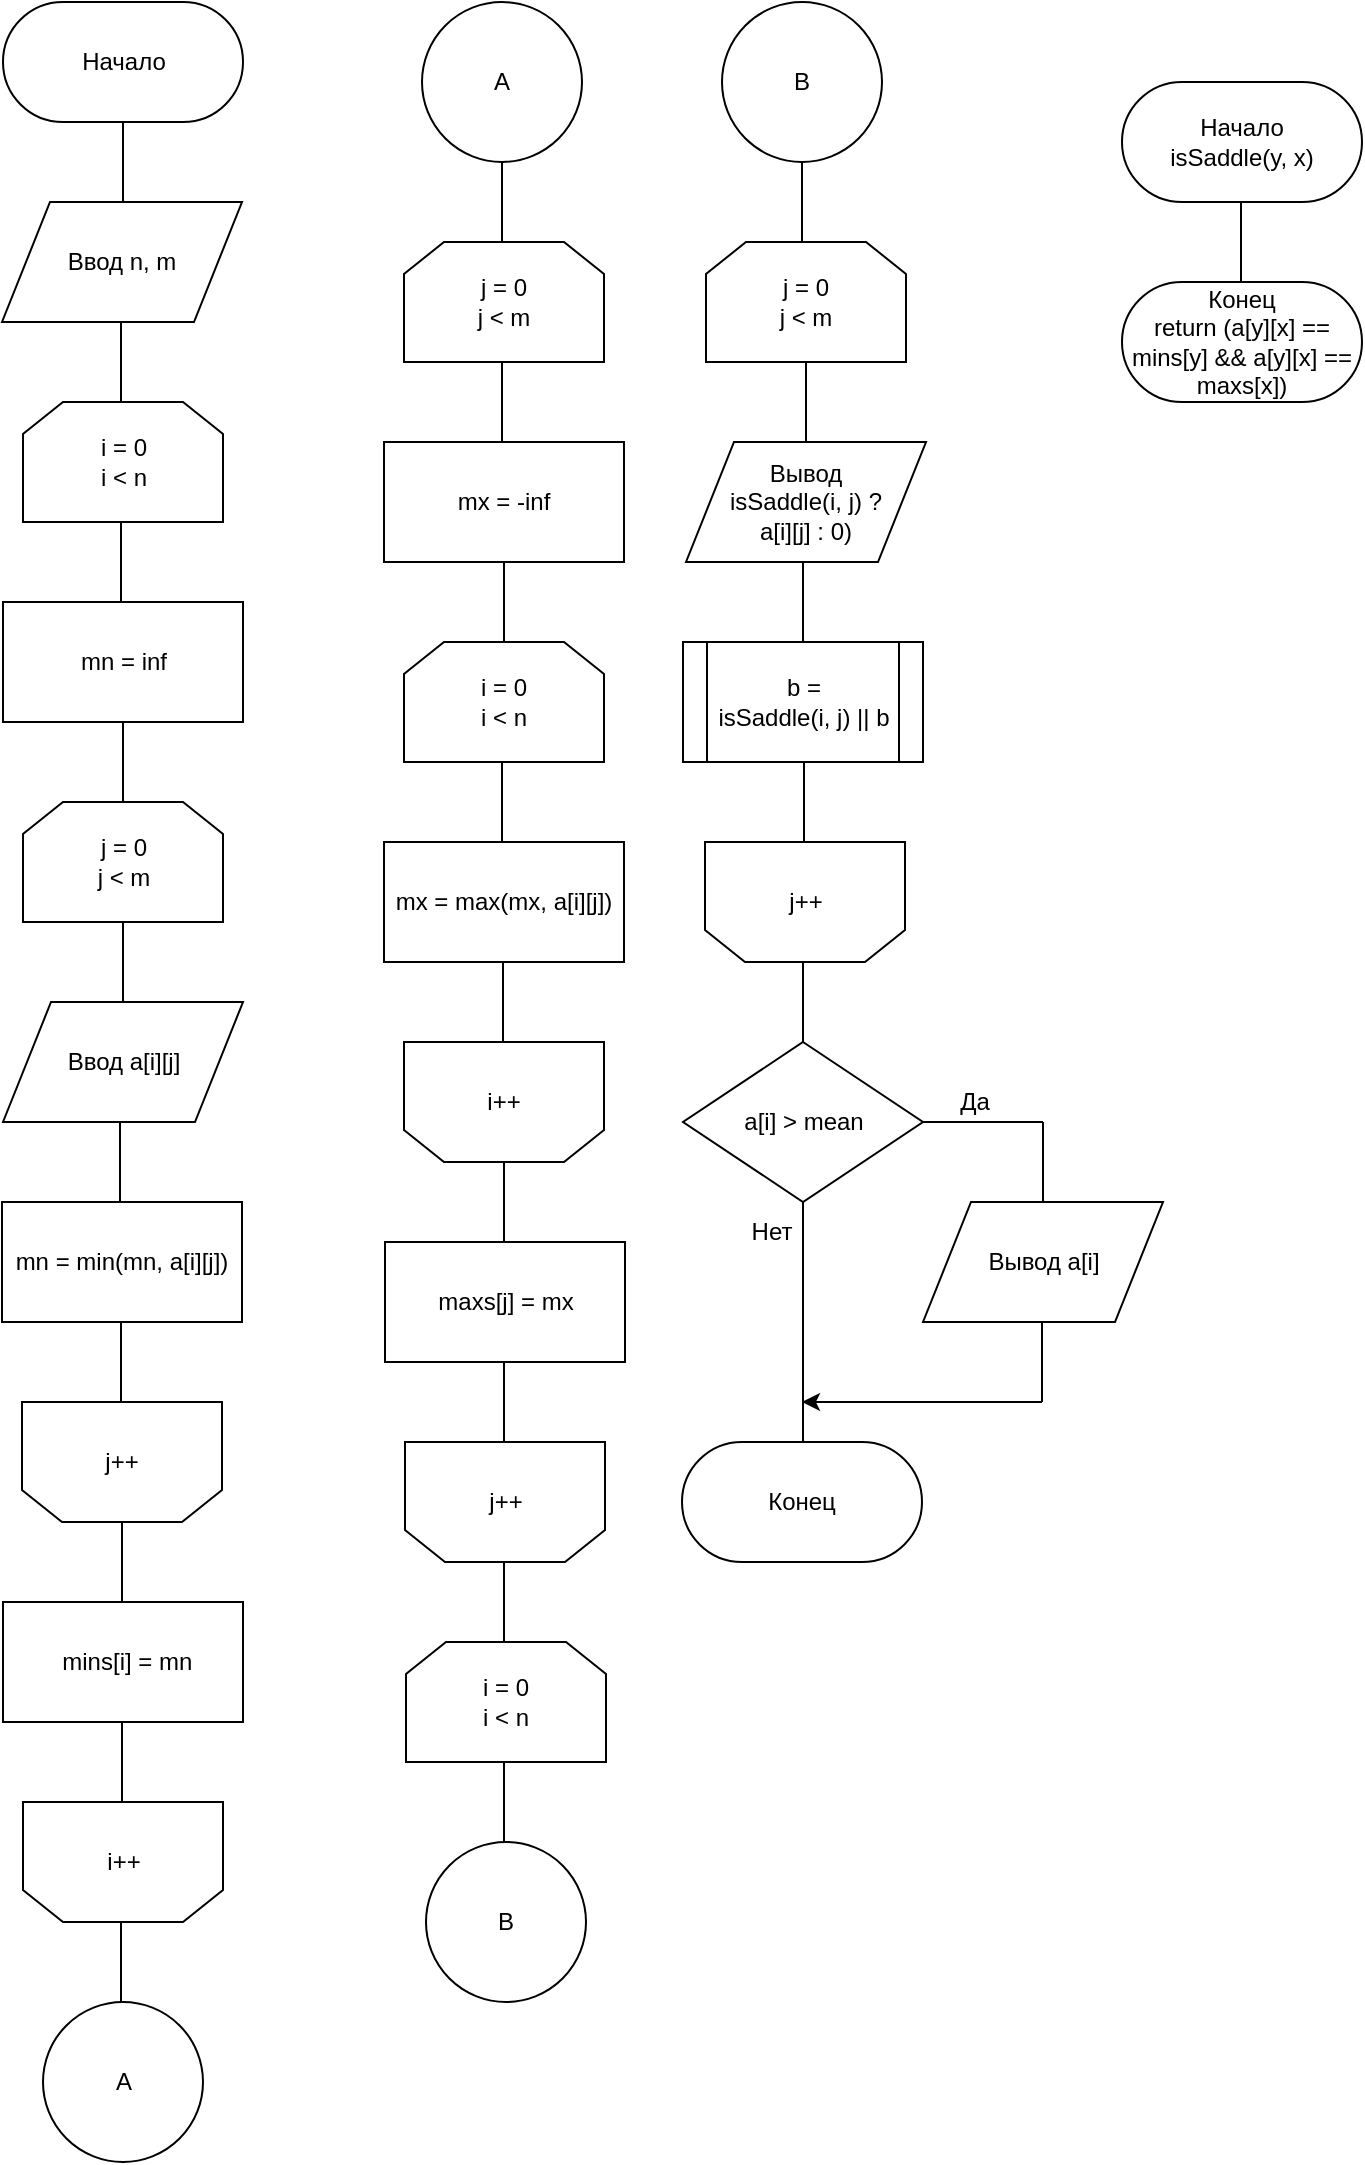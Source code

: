 <mxfile version="12.2.0" type="github" pages="1"><diagram id="o2NksAW0n7toOXg2DO-M" name="Page-1"><mxGraphModel dx="1536" dy="1905" grid="1" gridSize="10" guides="1" tooltips="1" connect="1" arrows="1" fold="1" page="1" pageScale="1" pageWidth="850" pageHeight="1100" math="0" shadow="0"><root><mxCell id="0"/><mxCell id="1" parent="0"/><mxCell id="7v7aDfIg69Rkg6nu2WdU-29" value="Начало" style="rounded=1;whiteSpace=wrap;html=1;arcSize=50;" vertex="1" parent="1"><mxGeometry x="120.5" y="-1080" width="120" height="60" as="geometry"/></mxCell><mxCell id="7v7aDfIg69Rkg6nu2WdU-30" value="" style="endArrow=none;html=1;entryX=0.5;entryY=1;entryDx=0;entryDy=0;exitX=0.5;exitY=0;exitDx=0;exitDy=0;" edge="1" parent="1"><mxGeometry width="50" height="50" relative="1" as="geometry"><mxPoint x="180.5" y="-980" as="sourcePoint"/><mxPoint x="180.5" y="-1020" as="targetPoint"/></mxGeometry></mxCell><mxCell id="7v7aDfIg69Rkg6nu2WdU-31" value="i = 0&lt;br&gt;i &amp;lt; n" style="shape=loopLimit;whiteSpace=wrap;html=1;" vertex="1" parent="1"><mxGeometry x="130.5" y="-880" width="100" height="60" as="geometry"/></mxCell><mxCell id="7v7aDfIg69Rkg6nu2WdU-32" value="" style="endArrow=none;html=1;entryX=0.5;entryY=1;entryDx=0;entryDy=0;exitX=0.5;exitY=0;exitDx=0;exitDy=0;" edge="1" parent="1"><mxGeometry width="50" height="50" relative="1" as="geometry"><mxPoint x="180.5" y="-680" as="sourcePoint"/><mxPoint x="180.5" y="-720" as="targetPoint"/></mxGeometry></mxCell><mxCell id="7v7aDfIg69Rkg6nu2WdU-33" value="j++" style="shape=loopLimit;whiteSpace=wrap;html=1;rounded=0;shadow=0;comic=0;gradientColor=none;align=center;rotation=0;direction=west;" vertex="1" parent="1"><mxGeometry x="130" y="-380" width="100" height="60" as="geometry"/></mxCell><mxCell id="7v7aDfIg69Rkg6nu2WdU-34" value="j = 0&lt;br&gt;j &amp;lt; m" style="shape=loopLimit;whiteSpace=wrap;html=1;" vertex="1" parent="1"><mxGeometry x="130.5" y="-680" width="100" height="60" as="geometry"/></mxCell><mxCell id="7v7aDfIg69Rkg6nu2WdU-35" value="" style="endArrow=none;html=1;entryX=0.5;entryY=1;entryDx=0;entryDy=0;exitX=0.5;exitY=0;exitDx=0;exitDy=0;" edge="1" parent="1"><mxGeometry width="50" height="50" relative="1" as="geometry"><mxPoint x="180.0" y="-180" as="sourcePoint"/><mxPoint x="180.0" y="-220" as="targetPoint"/></mxGeometry></mxCell><mxCell id="7v7aDfIg69Rkg6nu2WdU-36" value="i++" style="shape=loopLimit;whiteSpace=wrap;html=1;rounded=0;shadow=0;comic=0;gradientColor=none;align=center;rotation=0;direction=west;" vertex="1" parent="1"><mxGeometry x="130.5" y="-180" width="100" height="60" as="geometry"/></mxCell><mxCell id="7v7aDfIg69Rkg6nu2WdU-38" value="" style="endArrow=none;html=1;entryX=0.5;entryY=1;entryDx=0;entryDy=0;exitX=0.5;exitY=0;exitDx=0;exitDy=0;" edge="1" parent="1"><mxGeometry width="50" height="50" relative="1" as="geometry"><mxPoint x="180.5" y="-580.0" as="sourcePoint"/><mxPoint x="180.5" y="-620.0" as="targetPoint"/></mxGeometry></mxCell><mxCell id="7v7aDfIg69Rkg6nu2WdU-49" value="Конец" style="rounded=1;whiteSpace=wrap;html=1;arcSize=50;" vertex="1" parent="1"><mxGeometry x="460" y="-360" width="120" height="60" as="geometry"/></mxCell><mxCell id="7v7aDfIg69Rkg6nu2WdU-53" value="Ввод n, m" style="shape=parallelogram;perimeter=parallelogramPerimeter;whiteSpace=wrap;html=1;" vertex="1" parent="1"><mxGeometry x="120" y="-980" width="120" height="60" as="geometry"/></mxCell><mxCell id="7v7aDfIg69Rkg6nu2WdU-54" value="" style="endArrow=none;html=1;entryX=0.5;entryY=1;entryDx=0;entryDy=0;exitX=0.5;exitY=0;exitDx=0;exitDy=0;" edge="1" parent="1"><mxGeometry width="50" height="50" relative="1" as="geometry"><mxPoint x="179.5" y="-880" as="sourcePoint"/><mxPoint x="179.5" y="-920" as="targetPoint"/></mxGeometry></mxCell><mxCell id="7v7aDfIg69Rkg6nu2WdU-79" value="mn = inf" style="rounded=0;whiteSpace=wrap;html=1;" vertex="1" parent="1"><mxGeometry x="120.5" y="-780" width="120" height="60" as="geometry"/></mxCell><mxCell id="7v7aDfIg69Rkg6nu2WdU-80" value="" style="endArrow=none;html=1;entryX=0.5;entryY=1;entryDx=0;entryDy=0;exitX=0.5;exitY=0;exitDx=0;exitDy=0;" edge="1" parent="1"><mxGeometry width="50" height="50" relative="1" as="geometry"><mxPoint x="179.5" y="-780.0" as="sourcePoint"/><mxPoint x="179.5" y="-820.0" as="targetPoint"/></mxGeometry></mxCell><mxCell id="7v7aDfIg69Rkg6nu2WdU-81" value="Ввод a[i][j]" style="shape=parallelogram;perimeter=parallelogramPerimeter;whiteSpace=wrap;html=1;" vertex="1" parent="1"><mxGeometry x="120.5" y="-580" width="120" height="60" as="geometry"/></mxCell><mxCell id="7v7aDfIg69Rkg6nu2WdU-82" value="mn = min(mn, a[i][j])" style="rounded=0;whiteSpace=wrap;html=1;" vertex="1" parent="1"><mxGeometry x="120" y="-480" width="120" height="60" as="geometry"/></mxCell><mxCell id="7v7aDfIg69Rkg6nu2WdU-83" value="" style="endArrow=none;html=1;entryX=0.5;entryY=1;entryDx=0;entryDy=0;exitX=0.5;exitY=0;exitDx=0;exitDy=0;" edge="1" parent="1"><mxGeometry width="50" height="50" relative="1" as="geometry"><mxPoint x="179" y="-480.0" as="sourcePoint"/><mxPoint x="179.0" y="-520.0" as="targetPoint"/></mxGeometry></mxCell><mxCell id="7v7aDfIg69Rkg6nu2WdU-84" value="" style="endArrow=none;html=1;entryX=0.5;entryY=1;entryDx=0;entryDy=0;exitX=0.5;exitY=0;exitDx=0;exitDy=0;" edge="1" parent="1"><mxGeometry width="50" height="50" relative="1" as="geometry"><mxPoint x="179.5" y="-380.0" as="sourcePoint"/><mxPoint x="179.5" y="-420.0" as="targetPoint"/></mxGeometry></mxCell><mxCell id="7v7aDfIg69Rkg6nu2WdU-85" value="&amp;nbsp;mins[i] = mn" style="rounded=0;whiteSpace=wrap;html=1;" vertex="1" parent="1"><mxGeometry x="120.5" y="-280" width="120" height="60" as="geometry"/></mxCell><mxCell id="7v7aDfIg69Rkg6nu2WdU-86" value="" style="endArrow=none;html=1;entryX=0.5;entryY=1;entryDx=0;entryDy=0;exitX=0.5;exitY=0;exitDx=0;exitDy=0;" edge="1" parent="1"><mxGeometry width="50" height="50" relative="1" as="geometry"><mxPoint x="180" y="-280.0" as="sourcePoint"/><mxPoint x="180.0" y="-320.0" as="targetPoint"/></mxGeometry></mxCell><mxCell id="7v7aDfIg69Rkg6nu2WdU-87" value="j = 0&lt;br&gt;j &amp;lt; m" style="shape=loopLimit;whiteSpace=wrap;html=1;" vertex="1" parent="1"><mxGeometry x="321" y="-960" width="100" height="60" as="geometry"/></mxCell><mxCell id="7v7aDfIg69Rkg6nu2WdU-88" value="" style="endArrow=none;html=1;entryX=0.5;entryY=1;entryDx=0;entryDy=0;exitX=0.5;exitY=0;exitDx=0;exitDy=0;" edge="1" parent="1"><mxGeometry width="50" height="50" relative="1" as="geometry"><mxPoint x="371" y="-760" as="sourcePoint"/><mxPoint x="371.0" y="-800" as="targetPoint"/></mxGeometry></mxCell><mxCell id="7v7aDfIg69Rkg6nu2WdU-89" value="i++" style="shape=loopLimit;whiteSpace=wrap;html=1;rounded=0;shadow=0;comic=0;gradientColor=none;align=center;rotation=0;direction=west;" vertex="1" parent="1"><mxGeometry x="321" y="-560" width="100" height="60" as="geometry"/></mxCell><mxCell id="7v7aDfIg69Rkg6nu2WdU-90" value="i = 0&lt;br&gt;i &amp;lt; n" style="shape=loopLimit;whiteSpace=wrap;html=1;" vertex="1" parent="1"><mxGeometry x="321" y="-760" width="100" height="60" as="geometry"/></mxCell><mxCell id="7v7aDfIg69Rkg6nu2WdU-91" value="" style="endArrow=none;html=1;entryX=0.5;entryY=1;entryDx=0;entryDy=0;exitX=0.5;exitY=0;exitDx=0;exitDy=0;" edge="1" parent="1"><mxGeometry width="50" height="50" relative="1" as="geometry"><mxPoint x="371.0" y="-360.0" as="sourcePoint"/><mxPoint x="371.0" y="-400.0" as="targetPoint"/></mxGeometry></mxCell><mxCell id="7v7aDfIg69Rkg6nu2WdU-92" value="j++" style="shape=loopLimit;whiteSpace=wrap;html=1;rounded=0;shadow=0;comic=0;gradientColor=none;align=center;rotation=0;direction=west;" vertex="1" parent="1"><mxGeometry x="321.5" y="-360" width="100" height="60" as="geometry"/></mxCell><mxCell id="7v7aDfIg69Rkg6nu2WdU-94" value="" style="endArrow=none;html=1;entryX=0.5;entryY=1;entryDx=0;entryDy=0;exitX=0.5;exitY=0;exitDx=0;exitDy=0;" edge="1" parent="1"><mxGeometry width="50" height="50" relative="1" as="geometry"><mxPoint x="179.5" y="-80" as="sourcePoint"/><mxPoint x="179.5" y="-120" as="targetPoint"/></mxGeometry></mxCell><mxCell id="7v7aDfIg69Rkg6nu2WdU-95" value="mx = -inf" style="rounded=0;whiteSpace=wrap;html=1;" vertex="1" parent="1"><mxGeometry x="311" y="-860" width="120" height="60" as="geometry"/></mxCell><mxCell id="7v7aDfIg69Rkg6nu2WdU-96" value="" style="endArrow=none;html=1;entryX=0.5;entryY=1;entryDx=0;entryDy=0;exitX=0.5;exitY=0;exitDx=0;exitDy=0;" edge="1" parent="1"><mxGeometry width="50" height="50" relative="1" as="geometry"><mxPoint x="370" y="-860.0" as="sourcePoint"/><mxPoint x="370.0" y="-900.0" as="targetPoint"/></mxGeometry></mxCell><mxCell id="7v7aDfIg69Rkg6nu2WdU-98" value="mx = max(mx, a[i][j])" style="rounded=0;whiteSpace=wrap;html=1;" vertex="1" parent="1"><mxGeometry x="311" y="-660" width="120" height="60" as="geometry"/></mxCell><mxCell id="7v7aDfIg69Rkg6nu2WdU-99" value="" style="endArrow=none;html=1;entryX=0.5;entryY=1;entryDx=0;entryDy=0;exitX=0.5;exitY=0;exitDx=0;exitDy=0;" edge="1" parent="1"><mxGeometry width="50" height="50" relative="1" as="geometry"><mxPoint x="370" y="-660.0" as="sourcePoint"/><mxPoint x="370.0" y="-700.0" as="targetPoint"/></mxGeometry></mxCell><mxCell id="7v7aDfIg69Rkg6nu2WdU-100" value="" style="endArrow=none;html=1;entryX=0.5;entryY=1;entryDx=0;entryDy=0;exitX=0.5;exitY=0;exitDx=0;exitDy=0;" edge="1" parent="1"><mxGeometry width="50" height="50" relative="1" as="geometry"><mxPoint x="370.5" y="-560.0" as="sourcePoint"/><mxPoint x="370.5" y="-600.0" as="targetPoint"/></mxGeometry></mxCell><mxCell id="7v7aDfIg69Rkg6nu2WdU-101" value="maxs[j] = mx" style="rounded=0;whiteSpace=wrap;html=1;" vertex="1" parent="1"><mxGeometry x="311.5" y="-460" width="120" height="60" as="geometry"/></mxCell><mxCell id="7v7aDfIg69Rkg6nu2WdU-102" value="" style="endArrow=none;html=1;entryX=0.5;entryY=1;entryDx=0;entryDy=0;exitX=0.5;exitY=0;exitDx=0;exitDy=0;" edge="1" parent="1"><mxGeometry width="50" height="50" relative="1" as="geometry"><mxPoint x="371" y="-460.0" as="sourcePoint"/><mxPoint x="371.0" y="-500.0" as="targetPoint"/></mxGeometry></mxCell><mxCell id="7v7aDfIg69Rkg6nu2WdU-103" value="Начало&lt;br&gt;isSaddle(y, x)" style="rounded=1;whiteSpace=wrap;html=1;arcSize=50;" vertex="1" parent="1"><mxGeometry x="680" y="-1040" width="120" height="60" as="geometry"/></mxCell><mxCell id="7v7aDfIg69Rkg6nu2WdU-104" value="" style="endArrow=none;html=1;entryX=0.5;entryY=1;entryDx=0;entryDy=0;exitX=0.5;exitY=0;exitDx=0;exitDy=0;" edge="1" parent="1"><mxGeometry width="50" height="50" relative="1" as="geometry"><mxPoint x="739.5" y="-940" as="sourcePoint"/><mxPoint x="739.5" y="-980" as="targetPoint"/></mxGeometry></mxCell><mxCell id="7v7aDfIg69Rkg6nu2WdU-105" value="Конец&lt;br&gt;return (a[y][x] == mins[y] &amp;amp;&amp;amp; a[y][x] == maxs[x])" style="rounded=1;whiteSpace=wrap;html=1;arcSize=50;" vertex="1" parent="1"><mxGeometry x="680" y="-940" width="120" height="60" as="geometry"/></mxCell><mxCell id="7v7aDfIg69Rkg6nu2WdU-106" value="i = 0&lt;br&gt;i &amp;lt; n" style="shape=loopLimit;whiteSpace=wrap;html=1;" vertex="1" parent="1"><mxGeometry x="322" y="-260" width="100" height="60" as="geometry"/></mxCell><mxCell id="7v7aDfIg69Rkg6nu2WdU-108" value="j++" style="shape=loopLimit;whiteSpace=wrap;html=1;rounded=0;shadow=0;comic=0;gradientColor=none;align=center;rotation=0;direction=west;" vertex="1" parent="1"><mxGeometry x="471.5" y="-660" width="100" height="60" as="geometry"/></mxCell><mxCell id="7v7aDfIg69Rkg6nu2WdU-109" value="j = 0&lt;br&gt;j &amp;lt; m" style="shape=loopLimit;whiteSpace=wrap;html=1;" vertex="1" parent="1"><mxGeometry x="472" y="-960" width="100" height="60" as="geometry"/></mxCell><mxCell id="7v7aDfIg69Rkg6nu2WdU-110" value="" style="endArrow=none;html=1;entryX=0.5;entryY=1;entryDx=0;entryDy=0;exitX=0.5;exitY=0;exitDx=0;exitDy=0;" edge="1" parent="1"><mxGeometry width="50" height="50" relative="1" as="geometry"><mxPoint x="522.0" y="-860.0" as="sourcePoint"/><mxPoint x="522.0" y="-900.0" as="targetPoint"/></mxGeometry></mxCell><mxCell id="7v7aDfIg69Rkg6nu2WdU-111" value="" style="endArrow=none;html=1;entryX=0.5;entryY=1;entryDx=0;entryDy=0;exitX=0.5;exitY=0;exitDx=0;exitDy=0;" edge="1" parent="1"><mxGeometry width="50" height="50" relative="1" as="geometry"><mxPoint x="371.0" y="-260" as="sourcePoint"/><mxPoint x="371.0" y="-300" as="targetPoint"/></mxGeometry></mxCell><mxCell id="7v7aDfIg69Rkg6nu2WdU-113" value="" style="endArrow=none;html=1;entryX=0.5;entryY=1;entryDx=0;entryDy=0;exitX=0.5;exitY=0;exitDx=0;exitDy=0;" edge="1" parent="1"><mxGeometry width="50" height="50" relative="1" as="geometry"><mxPoint x="371" y="-160.0" as="sourcePoint"/><mxPoint x="371.0" y="-200.0" as="targetPoint"/></mxGeometry></mxCell><mxCell id="7v7aDfIg69Rkg6nu2WdU-114" value="Вывод&lt;br&gt;isSaddle(i, j) ? &lt;br&gt;a[i][j] : 0)" style="shape=parallelogram;perimeter=parallelogramPerimeter;whiteSpace=wrap;html=1;" vertex="1" parent="1"><mxGeometry x="462" y="-860" width="120" height="60" as="geometry"/></mxCell><mxCell id="7v7aDfIg69Rkg6nu2WdU-116" value="" style="endArrow=none;html=1;entryX=0.5;entryY=1;entryDx=0;entryDy=0;exitX=0.5;exitY=0;exitDx=0;exitDy=0;" edge="1" parent="1"><mxGeometry width="50" height="50" relative="1" as="geometry"><mxPoint x="520.5" y="-760.0" as="sourcePoint"/><mxPoint x="520.5" y="-800.0" as="targetPoint"/></mxGeometry></mxCell><mxCell id="7v7aDfIg69Rkg6nu2WdU-117" value="" style="endArrow=none;html=1;entryX=0.5;entryY=1;entryDx=0;entryDy=0;exitX=0.5;exitY=0;exitDx=0;exitDy=0;" edge="1" parent="1"><mxGeometry width="50" height="50" relative="1" as="geometry"><mxPoint x="521" y="-660.0" as="sourcePoint"/><mxPoint x="521.0" y="-700.0" as="targetPoint"/></mxGeometry></mxCell><mxCell id="7v7aDfIg69Rkg6nu2WdU-119" value="b = &lt;br&gt;isSaddle(i, j) || b" style="shape=process;whiteSpace=wrap;html=1;backgroundOutline=1;" vertex="1" parent="1"><mxGeometry x="460.5" y="-760" width="120" height="60" as="geometry"/></mxCell><mxCell id="7v7aDfIg69Rkg6nu2WdU-158" value="a[i] &amp;gt; mean" style="rhombus;whiteSpace=wrap;html=1;rounded=0;shadow=0;comic=0;gradientColor=none;align=center;" vertex="1" parent="1"><mxGeometry x="460.5" y="-560" width="120" height="80" as="geometry"/></mxCell><mxCell id="7v7aDfIg69Rkg6nu2WdU-159" value="" style="endArrow=none;html=1;entryX=0.5;entryY=1;entryDx=0;entryDy=0;exitX=0.5;exitY=0;exitDx=0;exitDy=0;" edge="1" parent="1"><mxGeometry width="50" height="50" relative="1" as="geometry"><mxPoint x="520.5" y="-560" as="sourcePoint"/><mxPoint x="520.5" y="-600" as="targetPoint"/></mxGeometry></mxCell><mxCell id="7v7aDfIg69Rkg6nu2WdU-160" value="" style="endArrow=none;html=1;entryX=1;entryY=0.5;entryDx=0;entryDy=0;" edge="1" parent="1" target="7v7aDfIg69Rkg6nu2WdU-158"><mxGeometry width="50" height="50" relative="1" as="geometry"><mxPoint x="640.5" y="-520" as="sourcePoint"/><mxPoint x="510.5" y="-280" as="targetPoint"/></mxGeometry></mxCell><mxCell id="7v7aDfIg69Rkg6nu2WdU-161" value="" style="endArrow=none;html=1;entryX=0.5;entryY=1;entryDx=0;entryDy=0;exitX=0.5;exitY=0;exitDx=0;exitDy=0;" edge="1" parent="1"><mxGeometry width="50" height="50" relative="1" as="geometry"><mxPoint x="640.5" y="-480" as="sourcePoint"/><mxPoint x="640.5" y="-520" as="targetPoint"/></mxGeometry></mxCell><mxCell id="7v7aDfIg69Rkg6nu2WdU-162" value="Вывод a[i]" style="shape=parallelogram;perimeter=parallelogramPerimeter;whiteSpace=wrap;html=1;" vertex="1" parent="1"><mxGeometry x="580.5" y="-480" width="120" height="60" as="geometry"/></mxCell><mxCell id="7v7aDfIg69Rkg6nu2WdU-163" value="Да" style="text;html=1;resizable=0;autosize=1;align=center;verticalAlign=middle;points=[];fillColor=none;strokeColor=none;rounded=0;" vertex="1" parent="1"><mxGeometry x="590.5" y="-540" width="30" height="20" as="geometry"/></mxCell><mxCell id="7v7aDfIg69Rkg6nu2WdU-164" value="Нет" style="text;html=1;strokeColor=none;fillColor=none;align=center;verticalAlign=middle;whiteSpace=wrap;rounded=0;" vertex="1" parent="1"><mxGeometry x="490" y="-475" width="30" height="20" as="geometry"/></mxCell><mxCell id="7v7aDfIg69Rkg6nu2WdU-165" value="" style="endArrow=none;html=1;entryX=0.5;entryY=1;entryDx=0;entryDy=0;exitX=0.5;exitY=1;exitDx=0;exitDy=0;" edge="1" parent="1"><mxGeometry width="50" height="50" relative="1" as="geometry"><mxPoint x="520.5" y="-360" as="sourcePoint"/><mxPoint x="520.5" y="-480" as="targetPoint"/></mxGeometry></mxCell><mxCell id="7v7aDfIg69Rkg6nu2WdU-166" value="" style="endArrow=none;html=1;entryX=0.5;entryY=1;entryDx=0;entryDy=0;exitX=0.5;exitY=0;exitDx=0;exitDy=0;" edge="1" parent="1"><mxGeometry width="50" height="50" relative="1" as="geometry"><mxPoint x="640.0" y="-380" as="sourcePoint"/><mxPoint x="640.0" y="-420" as="targetPoint"/></mxGeometry></mxCell><mxCell id="7v7aDfIg69Rkg6nu2WdU-168" value="A" style="ellipse;whiteSpace=wrap;html=1;aspect=fixed;" vertex="1" parent="1"><mxGeometry x="140.5" y="-80" width="80" height="80" as="geometry"/></mxCell><mxCell id="7v7aDfIg69Rkg6nu2WdU-169" value="A" style="ellipse;whiteSpace=wrap;html=1;aspect=fixed;" vertex="1" parent="1"><mxGeometry x="330" y="-1080" width="80" height="80" as="geometry"/></mxCell><mxCell id="7v7aDfIg69Rkg6nu2WdU-170" value="" style="endArrow=none;html=1;entryX=0.5;entryY=1;entryDx=0;entryDy=0;exitX=0.5;exitY=0;exitDx=0;exitDy=0;" edge="1" parent="1"><mxGeometry width="50" height="50" relative="1" as="geometry"><mxPoint x="370.0" y="-960" as="sourcePoint"/><mxPoint x="370.0" y="-1000" as="targetPoint"/></mxGeometry></mxCell><mxCell id="7v7aDfIg69Rkg6nu2WdU-171" value="B" style="ellipse;whiteSpace=wrap;html=1;aspect=fixed;" vertex="1" parent="1"><mxGeometry x="332" y="-160" width="80" height="80" as="geometry"/></mxCell><mxCell id="7v7aDfIg69Rkg6nu2WdU-172" value="B" style="ellipse;whiteSpace=wrap;html=1;aspect=fixed;" vertex="1" parent="1"><mxGeometry x="480" y="-1080" width="80" height="80" as="geometry"/></mxCell><mxCell id="7v7aDfIg69Rkg6nu2WdU-173" value="" style="endArrow=none;html=1;entryX=0.5;entryY=1;entryDx=0;entryDy=0;exitX=0.5;exitY=0;exitDx=0;exitDy=0;" edge="1" parent="1"><mxGeometry width="50" height="50" relative="1" as="geometry"><mxPoint x="520.0" y="-960" as="sourcePoint"/><mxPoint x="520.0" y="-1000" as="targetPoint"/></mxGeometry></mxCell><mxCell id="7v7aDfIg69Rkg6nu2WdU-174" value="" style="endArrow=classic;html=1;" edge="1" parent="1"><mxGeometry width="50" height="50" relative="1" as="geometry"><mxPoint x="640" y="-380" as="sourcePoint"/><mxPoint x="520" y="-380" as="targetPoint"/></mxGeometry></mxCell></root></mxGraphModel></diagram></mxfile>